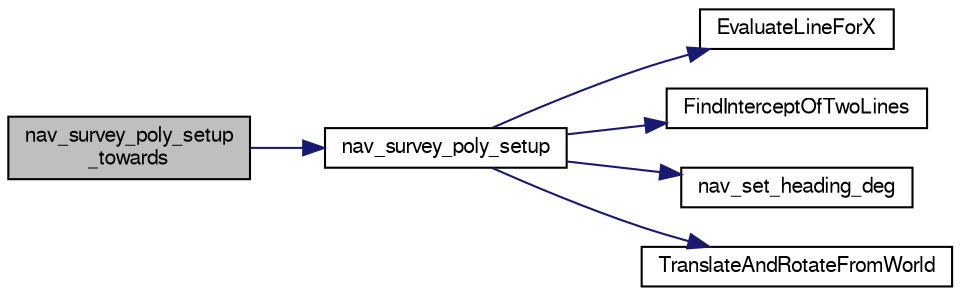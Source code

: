 digraph "nav_survey_poly_setup_towards"
{
  edge [fontname="FreeSans",fontsize="10",labelfontname="FreeSans",labelfontsize="10"];
  node [fontname="FreeSans",fontsize="10",shape=record];
  rankdir="LR";
  Node1 [label="nav_survey_poly_setup\l_towards",height=0.2,width=0.4,color="black", fillcolor="grey75", style="filled", fontcolor="black"];
  Node1 -> Node2 [color="midnightblue",fontsize="10",style="solid",fontname="FreeSans"];
  Node2 [label="nav_survey_poly_setup",height=0.2,width=0.4,color="black", fillcolor="white", style="filled",URL="$nav__survey__poly__rotorcraft_8c.html#a9cd2e75c4eeb1b1d97b72178c29f10a7",tooltip="Setup polygon survey. "];
  Node2 -> Node3 [color="midnightblue",fontsize="10",style="solid",fontname="FreeSans"];
  Node3 [label="EvaluateLineForX",height=0.2,width=0.4,color="black", fillcolor="white", style="filled",URL="$nav__survey__poly__rotorcraft_8c.html#a369fb753abd22e08ec5990479b0dcbcf"];
  Node2 -> Node4 [color="midnightblue",fontsize="10",style="solid",fontname="FreeSans"];
  Node4 [label="FindInterceptOfTwoLines",height=0.2,width=0.4,color="black", fillcolor="white", style="filled",URL="$nav__survey__poly__rotorcraft_8c.html#a7d7df26d6723c61622ad77133554b6f1"];
  Node2 -> Node5 [color="midnightblue",fontsize="10",style="solid",fontname="FreeSans"];
  Node5 [label="nav_set_heading_deg",height=0.2,width=0.4,color="black", fillcolor="white", style="filled",URL="$rotorcraft_2navigation_8c.html#ac84aeea6cb272ef7192e4e2d0551be7b",tooltip="Set nav_heading in degrees. "];
  Node2 -> Node6 [color="midnightblue",fontsize="10",style="solid",fontname="FreeSans"];
  Node6 [label="TranslateAndRotateFromWorld",height=0.2,width=0.4,color="black", fillcolor="white", style="filled",URL="$nav__survey__poly__rotorcraft_8c.html#a96d0c0466f7f735616e1d7a97822368f"];
}
